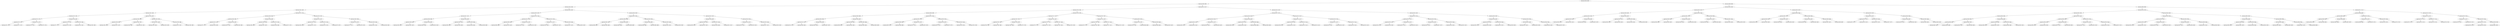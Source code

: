 digraph G{
1471278212 [label="Node{data=[9238, 9238]}"]
1471278212 -> 63078258
63078258 [label="Node{data=[5066, 5066]}"]
63078258 -> 1555994033
1555994033 [label="Node{data=[2384, 2384]}"]
1555994033 -> 42968385
42968385 [label="Node{data=[1600, 1600]}"]
42968385 -> 1518517336
1518517336 [label="Node{data=[1584, 1584]}"]
1518517336 -> 1252749717
1252749717 [label="Node{data=[1576, 1576]}"]
1252749717 -> 1645241964
1645241964 [label="Node{data=[1572, 1572]}"]
1645241964 -> 499802818
499802818 [label="Node{data=[1570, 1570]}"]
499802818 -> 1382382943
1382382943 [label="Node{data=[1547, 1547]}"]
499802818 -> 1137940831
1137940831 [label="Node{data=[1571, 1571]}"]
1645241964 -> 571585615
571585615 [label="Node{data=[1574, 1574]}"]
571585615 -> 1820528317
1820528317 [label="Node{data=[1573, 1573]}"]
571585615 -> 368384503
368384503 [label="Node{data=[1575, 1575]}"]
1252749717 -> 1244881783
1244881783 [label="Node{data=[1580, 1580]}"]
1244881783 -> 1705969074
1705969074 [label="Node{data=[1578, 1578]}"]
1705969074 -> 296552796
296552796 [label="Node{data=[1577, 1577]}"]
1705969074 -> 740986943
740986943 [label="Node{data=[1579, 1579]}"]
1244881783 -> 2102621718
2102621718 [label="Node{data=[1582, 1582]}"]
2102621718 -> 1615625883
1615625883 [label="Node{data=[1581, 1581]}"]
2102621718 -> 433224743
433224743 [label="Node{data=[1583, 1583]}"]
1518517336 -> 1635892298
1635892298 [label="Node{data=[1592, 1592]}"]
1635892298 -> 117736874
117736874 [label="Node{data=[1588, 1588]}"]
117736874 -> 79661943
79661943 [label="Node{data=[1586, 1586]}"]
79661943 -> 235334787
235334787 [label="Node{data=[1585, 1585]}"]
79661943 -> 1653170917
1653170917 [label="Node{data=[1587, 1587]}"]
117736874 -> 1090749131
1090749131 [label="Node{data=[1590, 1590]}"]
1090749131 -> 966745519
966745519 [label="Node{data=[1589, 1589]}"]
1090749131 -> 12897515
12897515 [label="Node{data=[1591, 1591]}"]
1635892298 -> 703797340
703797340 [label="Node{data=[1596, 1596]}"]
703797340 -> 1958462067
1958462067 [label="Node{data=[1594, 1594]}"]
1958462067 -> 923437934
923437934 [label="Node{data=[1593, 1593]}"]
1958462067 -> 294632176
294632176 [label="Node{data=[1595, 1595]}"]
703797340 -> 546271589
546271589 [label="Node{data=[1598, 1598]}"]
546271589 -> 168658781
168658781 [label="Node{data=[1597, 1597]}"]
546271589 -> 1765747849
1765747849 [label="Node{data=[1599, 1599]}"]
42968385 -> 84624228
84624228 [label="Node{data=[1972, 1972]}"]
84624228 -> 1582571257
1582571257 [label="Node{data=[1964, 1964]}"]
1582571257 -> 939871489
939871489 [label="Node{data=[1960, 1960]}"]
939871489 -> 684619244
684619244 [label="Node{data=[1914, 1914]}"]
684619244 -> 2004947954
2004947954 [label="Node{data=[1877, 1877]}"]
684619244 -> 165443629
165443629 [label="Node{data=[1959, 1959]}"]
939871489 -> 463688018
463688018 [label="Node{data=[1962, 1962]}"]
463688018 -> 1075390175
1075390175 [label="Node{data=[1961, 1961]}"]
463688018 -> 1073259437
1073259437 [label="Node{data=[1963, 1963]}"]
1582571257 -> 1427089775
1427089775 [label="Node{data=[1968, 1968]}"]
1427089775 -> 1411865437
1411865437 [label="Node{data=[1966, 1966]}"]
1411865437 -> 1560391896
1560391896 [label="Node{data=[1965, 1965]}"]
1411865437 -> 656311582
656311582 [label="Node{data=[1967, 1967]}"]
1427089775 -> 267523139
267523139 [label="Node{data=[1970, 1970]}"]
267523139 -> 1642154835
1642154835 [label="Node{data=[1969, 1969]}"]
267523139 -> 834056391
834056391 [label="Node{data=[1971, 1971]}"]
84624228 -> 1649665434
1649665434 [label="Node{data=[2376, 2376]}"]
1649665434 -> 2099033503
2099033503 [label="Node{data=[2372, 2372]}"]
2099033503 -> 382522044
382522044 [label="Node{data=[2341, 2341]}"]
382522044 -> 318269482
318269482 [label="Node{data=[2258, 2258]}"]
382522044 -> 1870274778
1870274778 [label="Node{data=[2371, 2371]}"]
2099033503 -> 2001912039
2001912039 [label="Node{data=[2374, 2374]}"]
2001912039 -> 125543811
125543811 [label="Node{data=[2373, 2373]}"]
2001912039 -> 1444095102
1444095102 [label="Node{data=[2375, 2375]}"]
1649665434 -> 1750184598
1750184598 [label="Node{data=[2380, 2380]}"]
1750184598 -> 166003331
166003331 [label="Node{data=[2378, 2378]}"]
166003331 -> 1399384449
1399384449 [label="Node{data=[2377, 2377]}"]
166003331 -> 471275334
471275334 [label="Node{data=[2379, 2379]}"]
1750184598 -> 2042086224
2042086224 [label="Node{data=[2382, 2382]}"]
2042086224 -> 1483159551
1483159551 [label="Node{data=[2381, 2381]}"]
2042086224 -> 1289218451
1289218451 [label="Node{data=[2383, 2383]}"]
1555994033 -> 1751018088
1751018088 [label="Node{data=[4924, 4924]}"]
1751018088 -> 800360816
800360816 [label="Node{data=[3097, 3097]}"]
800360816 -> 1317903286
1317903286 [label="Node{data=[3017, 3017]}"]
1317903286 -> 1038444677
1038444677 [label="Node{data=[2388, 2388]}"]
1038444677 -> 645089403
645089403 [label="Node{data=[2386, 2386]}"]
645089403 -> 755477196
755477196 [label="Node{data=[2385, 2385]}"]
645089403 -> 267769073
267769073 [label="Node{data=[2387, 2387]}"]
1038444677 -> 423765194
423765194 [label="Node{data=[2883, 2883]}"]
423765194 -> 625907465
625907465 [label="Node{data=[2863, 2863]}"]
423765194 -> 890181798
890181798 [label="Node{data=[2910, 2910]}"]
1317903286 -> 343670954
343670954 [label="Node{data=[3093, 3093]}"]
343670954 -> 479199899
479199899 [label="Node{data=[3091, 3091]}"]
479199899 -> 1303849183
1303849183 [label="Node{data=[3090, 3090]}"]
479199899 -> 11588583
11588583 [label="Node{data=[3092, 3092]}"]
343670954 -> 1958607371
1958607371 [label="Node{data=[3095, 3095]}"]
1958607371 -> 1755687645
1755687645 [label="Node{data=[3094, 3094]}"]
1958607371 -> 471897798
471897798 [label="Node{data=[3096, 3096]}"]
800360816 -> 445202766
445202766 [label="Node{data=[3105, 3105]}"]
445202766 -> 25136566
25136566 [label="Node{data=[3101, 3101]}"]
25136566 -> 1145646086
1145646086 [label="Node{data=[3099, 3099]}"]
1145646086 -> 1548162287
1548162287 [label="Node{data=[3098, 3098]}"]
1145646086 -> 211074328
211074328 [label="Node{data=[3100, 3100]}"]
25136566 -> 1912308481
1912308481 [label="Node{data=[3103, 3103]}"]
1912308481 -> 2095032356
2095032356 [label="Node{data=[3102, 3102]}"]
1912308481 -> 417020732
417020732 [label="Node{data=[3104, 3104]}"]
445202766 -> 831404354
831404354 [label="Node{data=[4135, 4135]}"]
831404354 -> 473978873
473978873 [label="Node{data=[3211, 3211]}"]
473978873 -> 501170909
501170909 [label="Node{data=[3139, 3139]}"]
473978873 -> 1545377921
1545377921 [label="Node{data=[3327, 3327]}"]
831404354 -> 471395945
471395945 [label="Node{data=[4204, 4204]}"]
471395945 -> 49913228
49913228 [label="Node{data=[4167, 4167]}"]
471395945 -> 1708650148
1708650148 [label="Node{data=[4913, 4913]}"]
1751018088 -> 1563929103
1563929103 [label="Node{data=[5004, 5004]}"]
1563929103 -> 101149798
101149798 [label="Node{data=[4967, 4967]}"]
101149798 -> 1214022871
1214022871 [label="Node{data=[4963, 4963]}"]
1214022871 -> 304406966
304406966 [label="Node{data=[4961, 4961]}"]
304406966 -> 1923302959
1923302959 [label="Node{data=[4960, 4960]}"]
304406966 -> 1341812801
1341812801 [label="Node{data=[4962, 4962]}"]
1214022871 -> 1663844181
1663844181 [label="Node{data=[4965, 4965]}"]
1663844181 -> 1454398423
1454398423 [label="Node{data=[4964, 4964]}"]
1663844181 -> 1045101840
1045101840 [label="Node{data=[4966, 4966]}"]
101149798 -> 581892832
581892832 [label="Node{data=[5000, 5000]}"]
581892832 -> 553299831
553299831 [label="Node{data=[4998, 4998]}"]
553299831 -> 1950361180
1950361180 [label="Node{data=[4968, 4968]}"]
553299831 -> 495708089
495708089 [label="Node{data=[4999, 4999]}"]
581892832 -> 1210545938
1210545938 [label="Node{data=[5002, 5002]}"]
1210545938 -> 1028909174
1028909174 [label="Node{data=[5001, 5001]}"]
1210545938 -> 1221872454
1221872454 [label="Node{data=[5003, 5003]}"]
1563929103 -> 178314186
178314186 [label="Node{data=[5012, 5012]}"]
178314186 -> 2035069547
2035069547 [label="Node{data=[5008, 5008]}"]
2035069547 -> 1535042924
1535042924 [label="Node{data=[5006, 5006]}"]
1535042924 -> 823790398
823790398 [label="Node{data=[5005, 5005]}"]
1535042924 -> 1038678108
1038678108 [label="Node{data=[5007, 5007]}"]
2035069547 -> 564910688
564910688 [label="Node{data=[5010, 5010]}"]
564910688 -> 231870140
231870140 [label="Node{data=[5009, 5009]}"]
564910688 -> 1819326403
1819326403 [label="Node{data=[5011, 5011]}"]
178314186 -> 379623433
379623433 [label="Node{data=[5016, 5016]}"]
379623433 -> 1772566631
1772566631 [label="Node{data=[5014, 5014]}"]
1772566631 -> 1956477953
1956477953 [label="Node{data=[5013, 5013]}"]
1772566631 -> 490341374
490341374 [label="Node{data=[5015, 5015]}"]
379623433 -> 256417920
256417920 [label="Node{data=[5018, 5018]}"]
256417920 -> 1602016526
1602016526 [label="Node{data=[5017, 5017]}"]
256417920 -> 1075758996
1075758996 [label="Node{data=[5019, 5019]}"]
63078258 -> 225839514
225839514 [label="Node{data=[8411, 8411]}"]
225839514 -> 1206973460
1206973460 [label="Node{data=[7363, 7363]}"]
1206973460 -> 2115865921
2115865921 [label="Node{data=[5666, 5666]}"]
2115865921 -> 1208600433
1208600433 [label="Node{data=[5658, 5658]}"]
1208600433 -> 1963863347
1963863347 [label="Node{data=[5654, 5654]}"]
1963863347 -> 899557330
899557330 [label="Node{data=[5132, 5132]}"]
899557330 -> 662422437
662422437 [label="Node{data=[5114, 5114]}"]
899557330 -> 558873204
558873204 [label="Node{data=[5493, 5493]}"]
1963863347 -> 623668443
623668443 [label="Node{data=[5656, 5656]}"]
623668443 -> 1640529691
1640529691 [label="Node{data=[5655, 5655]}"]
623668443 -> 408419948
408419948 [label="Node{data=[5657, 5657]}"]
1208600433 -> 1150774024
1150774024 [label="Node{data=[5662, 5662]}"]
1150774024 -> 43748853
43748853 [label="Node{data=[5660, 5660]}"]
43748853 -> 545851930
545851930 [label="Node{data=[5659, 5659]}"]
43748853 -> 118105337
118105337 [label="Node{data=[5661, 5661]}"]
1150774024 -> 2025508923
2025508923 [label="Node{data=[5664, 5664]}"]
2025508923 -> 638590716
638590716 [label="Node{data=[5663, 5663]}"]
2025508923 -> 1310788094
1310788094 [label="Node{data=[5665, 5665]}"]
2115865921 -> 416989487
416989487 [label="Node{data=[5674, 5674]}"]
416989487 -> 919593223
919593223 [label="Node{data=[5670, 5670]}"]
919593223 -> 269414108
269414108 [label="Node{data=[5668, 5668]}"]
269414108 -> 1445358554
1445358554 [label="Node{data=[5667, 5667]}"]
269414108 -> 414915464
414915464 [label="Node{data=[5669, 5669]}"]
919593223 -> 1370822209
1370822209 [label="Node{data=[5672, 5672]}"]
1370822209 -> 908749477
908749477 [label="Node{data=[5671, 5671]}"]
1370822209 -> 1404550913
1404550913 [label="Node{data=[5673, 5673]}"]
416989487 -> 328239524
328239524 [label="Node{data=[5678, 5678]}"]
328239524 -> 1785631369
1785631369 [label="Node{data=[5676, 5676]}"]
1785631369 -> 267694627
267694627 [label="Node{data=[5675, 5675]}"]
1785631369 -> 1632979819
1632979819 [label="Node{data=[5677, 5677]}"]
328239524 -> 1981752140
1981752140 [label="Node{data=[6418, 6418]}"]
1981752140 -> 1752894940
1752894940 [label="Node{data=[5679, 5679]}"]
1981752140 -> 1119149914
1119149914 [label="Node{data=[7362, 7362]}"]
1206973460 -> 166840948
166840948 [label="Node{data=[7406, 7406]}"]
166840948 -> 108760389
108760389 [label="Node{data=[7371, 7371]}"]
108760389 -> 912156091
912156091 [label="Node{data=[7367, 7367]}"]
912156091 -> 1391735333
1391735333 [label="Node{data=[7365, 7365]}"]
1391735333 -> 1439821925
1439821925 [label="Node{data=[7364, 7364]}"]
1391735333 -> 261774911
261774911 [label="Node{data=[7366, 7366]}"]
912156091 -> 1252819402
1252819402 [label="Node{data=[7369, 7369]}"]
1252819402 -> 960161696
960161696 [label="Node{data=[7368, 7368]}"]
1252819402 -> 1664248378
1664248378 [label="Node{data=[7370, 7370]}"]
108760389 -> 1040493509
1040493509 [label="Node{data=[7402, 7402]}"]
1040493509 -> 269016862
269016862 [label="Node{data=[7373, 7373]}"]
269016862 -> 2128686424
2128686424 [label="Node{data=[7372, 7372]}"]
269016862 -> 242416388
242416388 [label="Node{data=[7374, 7374]}"]
1040493509 -> 355677068
355677068 [label="Node{data=[7404, 7404]}"]
355677068 -> 1125514779
1125514779 [label="Node{data=[7403, 7403]}"]
355677068 -> 887722188
887722188 [label="Node{data=[7405, 7405]}"]
166840948 -> 760932238
760932238 [label="Node{data=[7637, 7637]}"]
760932238 -> 569974522
569974522 [label="Node{data=[7410, 7410]}"]
569974522 -> 1307630072
1307630072 [label="Node{data=[7408, 7408]}"]
1307630072 -> 904355706
904355706 [label="Node{data=[7407, 7407]}"]
1307630072 -> 1333508319
1333508319 [label="Node{data=[7409, 7409]}"]
569974522 -> 647786756
647786756 [label="Node{data=[7412, 7412]}"]
647786756 -> 1843938102
1843938102 [label="Node{data=[7411, 7411]}"]
647786756 -> 1652280702
1652280702 [label="Node{data=[7413, 7413]}"]
760932238 -> 1884568750
1884568750 [label="Node{data=[8407, 8407]}"]
1884568750 -> 889546737
889546737 [label="Node{data=[7667, 7667]}"]
889546737 -> 442200980
442200980 [label="Node{data=[7650, 7650]}"]
889546737 -> 653745564
653745564 [label="Node{data=[8388, 8388]}"]
1884568750 -> 1998042272
1998042272 [label="Node{data=[8409, 8409]}"]
1998042272 -> 1773371228
1773371228 [label="Node{data=[8408, 8408]}"]
1998042272 -> 682976813
682976813 [label="Node{data=[8410, 8410]}"]
225839514 -> 884135194
884135194 [label="Node{data=[9123, 9123]}"]
884135194 -> 2118829464
2118829464 [label="Node{data=[9107, 9107]}"]
2118829464 -> 217123986
217123986 [label="Node{data=[8419, 8419]}"]
217123986 -> 259426095
259426095 [label="Node{data=[8415, 8415]}"]
259426095 -> 760125918
760125918 [label="Node{data=[8413, 8413]}"]
760125918 -> 92340202
92340202 [label="Node{data=[8412, 8412]}"]
760125918 -> 26338900
26338900 [label="Node{data=[8414, 8414]}"]
259426095 -> 979719862
979719862 [label="Node{data=[8417, 8417]}"]
979719862 -> 1673308237
1673308237 [label="Node{data=[8416, 8416]}"]
979719862 -> 1631675519
1631675519 [label="Node{data=[8418, 8418]}"]
217123986 -> 1869385029
1869385029 [label="Node{data=[8436, 8436]}"]
1869385029 -> 2133632760
2133632760 [label="Node{data=[8421, 8421]}"]
2133632760 -> 2043975568
2043975568 [label="Node{data=[8420, 8420]}"]
2133632760 -> 333211209
333211209 [label="Node{data=[8422, 8422]}"]
1869385029 -> 408012754
408012754 [label="Node{data=[8838, 8838]}"]
408012754 -> 38840646
38840646 [label="Node{data=[8809, 8809]}"]
408012754 -> 1608894091
1608894091 [label="Node{data=[9046, 9046]}"]
2118829464 -> 804982032
804982032 [label="Node{data=[9115, 9115]}"]
804982032 -> 964829290
964829290 [label="Node{data=[9111, 9111]}"]
964829290 -> 1050653829
1050653829 [label="Node{data=[9109, 9109]}"]
1050653829 -> 1329589315
1329589315 [label="Node{data=[9108, 9108]}"]
1050653829 -> 953936697
953936697 [label="Node{data=[9110, 9110]}"]
964829290 -> 284298552
284298552 [label="Node{data=[9113, 9113]}"]
284298552 -> 1401595967
1401595967 [label="Node{data=[9112, 9112]}"]
284298552 -> 1676086265
1676086265 [label="Node{data=[9114, 9114]}"]
804982032 -> 67282591
67282591 [label="Node{data=[9119, 9119]}"]
67282591 -> 68808938
68808938 [label="Node{data=[9117, 9117]}"]
68808938 -> 47479558
47479558 [label="Node{data=[9116, 9116]}"]
68808938 -> 1496780902
1496780902 [label="Node{data=[9118, 9118]}"]
67282591 -> 1209033601
1209033601 [label="Node{data=[9121, 9121]}"]
1209033601 -> 63259849
63259849 [label="Node{data=[9120, 9120]}"]
1209033601 -> 585634812
585634812 [label="Node{data=[9122, 9122]}"]
884135194 -> 1128109031
1128109031 [label="Node{data=[9222, 9222]}"]
1128109031 -> 142273642
142273642 [label="Node{data=[9214, 9214]}"]
142273642 -> 556798624
556798624 [label="Node{data=[9127, 9127]}"]
556798624 -> 1134924425
1134924425 [label="Node{data=[9125, 9125]}"]
1134924425 -> 1814594481
1814594481 [label="Node{data=[9124, 9124]}"]
1134924425 -> 862862306
862862306 [label="Node{data=[9126, 9126]}"]
556798624 -> 308976189
308976189 [label="Node{data=[9212, 9212]}"]
308976189 -> 2108977955
2108977955 [label="Node{data=[9211, 9211]}"]
308976189 -> 1428771375
1428771375 [label="Node{data=[9213, 9213]}"]
142273642 -> 391823939
391823939 [label="Node{data=[9218, 9218]}"]
391823939 -> 1369905639
1369905639 [label="Node{data=[9216, 9216]}"]
1369905639 -> 265569691
265569691 [label="Node{data=[9215, 9215]}"]
1369905639 -> 276022884
276022884 [label="Node{data=[9217, 9217]}"]
391823939 -> 1366968051
1366968051 [label="Node{data=[9220, 9220]}"]
1366968051 -> 955979034
955979034 [label="Node{data=[9219, 9219]}"]
1366968051 -> 355366659
355366659 [label="Node{data=[9221, 9221]}"]
1128109031 -> 459330340
459330340 [label="Node{data=[9230, 9230]}"]
459330340 -> 405685093
405685093 [label="Node{data=[9226, 9226]}"]
405685093 -> 2023610047
2023610047 [label="Node{data=[9224, 9224]}"]
2023610047 -> 510472384
510472384 [label="Node{data=[9223, 9223]}"]
2023610047 -> 59320794
59320794 [label="Node{data=[9225, 9225]}"]
405685093 -> 1775658917
1775658917 [label="Node{data=[9228, 9228]}"]
1775658917 -> 2145942542
2145942542 [label="Node{data=[9227, 9227]}"]
1775658917 -> 150255619
150255619 [label="Node{data=[9229, 9229]}"]
459330340 -> 1123649342
1123649342 [label="Node{data=[9234, 9234]}"]
1123649342 -> 407387019
407387019 [label="Node{data=[9232, 9232]}"]
407387019 -> 620506240
620506240 [label="Node{data=[9231, 9231]}"]
407387019 -> 157662396
157662396 [label="Node{data=[9233, 9233]}"]
1123649342 -> 128654041
128654041 [label="Node{data=[9236, 9236]}"]
128654041 -> 1592196548
1592196548 [label="Node{data=[9235, 9235]}"]
128654041 -> 465257140
465257140 [label="Node{data=[9237, 9237]}"]
1471278212 -> 1067420963
1067420963 [label="Node{data=[9486, 9486]}"]
1067420963 -> 1614620123
1614620123 [label="Node{data=[9353, 9353]}"]
1614620123 -> 157084869
157084869 [label="Node{data=[9337, 9337]}"]
157084869 -> 1219735992
1219735992 [label="Node{data=[9329, 9329]}"]
1219735992 -> 193383192
193383192 [label="Node{data=[9242, 9242]}"]
193383192 -> 43787342
43787342 [label="Node{data=[9240, 9240]}"]
43787342 -> 1825102364
1825102364 [label="Node{data=[9239, 9239]}"]
43787342 -> 967022668
967022668 [label="Node{data=[9241, 9241]}"]
193383192 -> 71322219
71322219 [label="Node{data=[9289, 9289]}"]
71322219 -> 1729995001
1729995001 [label="Node{data=[9259, 9259]}"]
71322219 -> 1294966332
1294966332 [label="Node{data=[9297, 9297]}"]
1219735992 -> 1751850541
1751850541 [label="Node{data=[9333, 9333]}"]
1751850541 -> 1853751897
1853751897 [label="Node{data=[9331, 9331]}"]
1853751897 -> 1684958471
1684958471 [label="Node{data=[9330, 9330]}"]
1853751897 -> 1426182600
1426182600 [label="Node{data=[9332, 9332]}"]
1751850541 -> 1697330995
1697330995 [label="Node{data=[9335, 9335]}"]
1697330995 -> 2069466373
2069466373 [label="Node{data=[9334, 9334]}"]
1697330995 -> 1825095996
1825095996 [label="Node{data=[9336, 9336]}"]
157084869 -> 924635900
924635900 [label="Node{data=[9345, 9345]}"]
924635900 -> 187885955
187885955 [label="Node{data=[9341, 9341]}"]
187885955 -> 1010068549
1010068549 [label="Node{data=[9339, 9339]}"]
1010068549 -> 383753182
383753182 [label="Node{data=[9338, 9338]}"]
1010068549 -> 1199911115
1199911115 [label="Node{data=[9340, 9340]}"]
187885955 -> 1541912393
1541912393 [label="Node{data=[9343, 9343]}"]
1541912393 -> 1152298548
1152298548 [label="Node{data=[9342, 9342]}"]
1541912393 -> 784714772
784714772 [label="Node{data=[9344, 9344]}"]
924635900 -> 1084793455
1084793455 [label="Node{data=[9349, 9349]}"]
1084793455 -> 647170252
647170252 [label="Node{data=[9347, 9347]}"]
647170252 -> 394124580
394124580 [label="Node{data=[9346, 9346]}"]
647170252 -> 400037555
400037555 [label="Node{data=[9348, 9348]}"]
1084793455 -> 308704765
308704765 [label="Node{data=[9351, 9351]}"]
308704765 -> 739101205
739101205 [label="Node{data=[9350, 9350]}"]
308704765 -> 1432401485
1432401485 [label="Node{data=[9352, 9352]}"]
1614620123 -> 47865820
47865820 [label="Node{data=[9470, 9470]}"]
47865820 -> 590486503
590486503 [label="Node{data=[9462, 9462]}"]
590486503 -> 1638740214
1638740214 [label="Node{data=[9357, 9357]}"]
1638740214 -> 825176144
825176144 [label="Node{data=[9355, 9355]}"]
825176144 -> 1633398038
1633398038 [label="Node{data=[9354, 9354]}"]
825176144 -> 1384476665
1384476665 [label="Node{data=[9356, 9356]}"]
1638740214 -> 1520947167
1520947167 [label="Node{data=[9397, 9397]}"]
1520947167 -> 306370923
306370923 [label="Node{data=[9358, 9358]}"]
1520947167 -> 785249576
785249576 [label="Node{data=[9433, 9433]}"]
590486503 -> 1464778159
1464778159 [label="Node{data=[9466, 9466]}"]
1464778159 -> 871582126
871582126 [label="Node{data=[9464, 9464]}"]
871582126 -> 931026746
931026746 [label="Node{data=[9463, 9463]}"]
871582126 -> 1994100808
1994100808 [label="Node{data=[9465, 9465]}"]
1464778159 -> 1423636729
1423636729 [label="Node{data=[9468, 9468]}"]
1423636729 -> 2102224373
2102224373 [label="Node{data=[9467, 9467]}"]
1423636729 -> 953105121
953105121 [label="Node{data=[9469, 9469]}"]
47865820 -> 305964128
305964128 [label="Node{data=[9478, 9478]}"]
305964128 -> 287476718
287476718 [label="Node{data=[9474, 9474]}"]
287476718 -> 131475186
131475186 [label="Node{data=[9472, 9472]}"]
131475186 -> 1175395547
1175395547 [label="Node{data=[9471, 9471]}"]
131475186 -> 837267422
837267422 [label="Node{data=[9473, 9473]}"]
287476718 -> 882851831
882851831 [label="Node{data=[9476, 9476]}"]
882851831 -> 38305312
38305312 [label="Node{data=[9475, 9475]}"]
882851831 -> 1017070454
1017070454 [label="Node{data=[9477, 9477]}"]
305964128 -> 814387812
814387812 [label="Node{data=[9482, 9482]}"]
814387812 -> 2108125957
2108125957 [label="Node{data=[9480, 9480]}"]
2108125957 -> 1021295599
1021295599 [label="Node{data=[9479, 9479]}"]
2108125957 -> 2048777201
2048777201 [label="Node{data=[9481, 9481]}"]
814387812 -> 509636452
509636452 [label="Node{data=[9484, 9484]}"]
509636452 -> 1478039798
1478039798 [label="Node{data=[9483, 9483]}"]
509636452 -> 425246937
425246937 [label="Node{data=[9485, 9485]}"]
1067420963 -> 227426896
227426896 [label="Node{data=[9660, 9660]}"]
227426896 -> 268961738
268961738 [label="Node{data=[9518, 9518]}"]
268961738 -> 13005717
13005717 [label="Node{data=[9502, 9502]}"]
13005717 -> 1606886748
1606886748 [label="Node{data=[9494, 9494]}"]
1606886748 -> 547647542
547647542 [label="Node{data=[9490, 9490]}"]
547647542 -> 1891763647
1891763647 [label="Node{data=[9488, 9488]}"]
1891763647 -> 1135319785
1135319785 [label="Node{data=[9487, 9487]}"]
1891763647 -> 622897669
622897669 [label="Node{data=[9489, 9489]}"]
547647542 -> 646339415
646339415 [label="Node{data=[9492, 9492]}"]
646339415 -> 1183403461
1183403461 [label="Node{data=[9491, 9491]}"]
646339415 -> 1500183343
1500183343 [label="Node{data=[9493, 9493]}"]
1606886748 -> 2042233477
2042233477 [label="Node{data=[9498, 9498]}"]
2042233477 -> 1844617734
1844617734 [label="Node{data=[9496, 9496]}"]
1844617734 -> 1637432600
1637432600 [label="Node{data=[9495, 9495]}"]
1844617734 -> 1864630663
1864630663 [label="Node{data=[9497, 9497]}"]
2042233477 -> 1185122508
1185122508 [label="Node{data=[9500, 9500]}"]
1185122508 -> 1043984524
1043984524 [label="Node{data=[9499, 9499]}"]
1185122508 -> 383810478
383810478 [label="Node{data=[9501, 9501]}"]
13005717 -> 1502050508
1502050508 [label="Node{data=[9510, 9510]}"]
1502050508 -> 54030040
54030040 [label="Node{data=[9506, 9506]}"]
54030040 -> 1920226211
1920226211 [label="Node{data=[9504, 9504]}"]
1920226211 -> 1742498632
1742498632 [label="Node{data=[9503, 9503]}"]
1920226211 -> 92221031
92221031 [label="Node{data=[9505, 9505]}"]
54030040 -> 1165086398
1165086398 [label="Node{data=[9508, 9508]}"]
1165086398 -> 357065976
357065976 [label="Node{data=[9507, 9507]}"]
1165086398 -> 298507058
298507058 [label="Node{data=[9509, 9509]}"]
1502050508 -> 1832571770
1832571770 [label="Node{data=[9514, 9514]}"]
1832571770 -> 653648989
653648989 [label="Node{data=[9512, 9512]}"]
653648989 -> 1884044255
1884044255 [label="Node{data=[9511, 9511]}"]
653648989 -> 932736431
932736431 [label="Node{data=[9513, 9513]}"]
1832571770 -> 209901861
209901861 [label="Node{data=[9516, 9516]}"]
209901861 -> 89916388
89916388 [label="Node{data=[9515, 9515]}"]
209901861 -> 350179923
350179923 [label="Node{data=[9517, 9517]}"]
268961738 -> 1616818290
1616818290 [label="Node{data=[9644, 9644]}"]
1616818290 -> 2047805101
2047805101 [label="Node{data=[9526, 9526]}"]
2047805101 -> 531196203
531196203 [label="Node{data=[9522, 9522]}"]
531196203 -> 1896545607
1896545607 [label="Node{data=[9520, 9520]}"]
1896545607 -> 1682050612
1682050612 [label="Node{data=[9519, 9519]}"]
1896545607 -> 1719289471
1719289471 [label="Node{data=[9521, 9521]}"]
531196203 -> 844008362
844008362 [label="Node{data=[9524, 9524]}"]
844008362 -> 344500321
344500321 [label="Node{data=[9523, 9523]}"]
844008362 -> 1615804266
1615804266 [label="Node{data=[9525, 9525]}"]
2047805101 -> 1412619426
1412619426 [label="Node{data=[9530, 9530]}"]
1412619426 -> 308743765
308743765 [label="Node{data=[9528, 9528]}"]
308743765 -> 1140684760
1140684760 [label="Node{data=[9527, 9527]}"]
308743765 -> 1519451306
1519451306 [label="Node{data=[9529, 9529]}"]
1412619426 -> 403041430
403041430 [label="Node{data=[9609, 9609]}"]
403041430 -> 851074149
851074149 [label="Node{data=[9531, 9531]}"]
403041430 -> 449953373
449953373 [label="Node{data=[9643, 9643]}"]
1616818290 -> 1199141889
1199141889 [label="Node{data=[9652, 9652]}"]
1199141889 -> 1882145060
1882145060 [label="Node{data=[9648, 9648]}"]
1882145060 -> 269902384
269902384 [label="Node{data=[9646, 9646]}"]
269902384 -> 119674169
119674169 [label="Node{data=[9645, 9645]}"]
269902384 -> 192393376
192393376 [label="Node{data=[9647, 9647]}"]
1882145060 -> 22800011
22800011 [label="Node{data=[9650, 9650]}"]
22800011 -> 587142002
587142002 [label="Node{data=[9649, 9649]}"]
22800011 -> 895697353
895697353 [label="Node{data=[9651, 9651]}"]
1199141889 -> 61277557
61277557 [label="Node{data=[9656, 9656]}"]
61277557 -> 1570165812
1570165812 [label="Node{data=[9654, 9654]}"]
1570165812 -> 120076407
120076407 [label="Node{data=[9653, 9653]}"]
1570165812 -> 678054994
678054994 [label="Node{data=[9655, 9655]}"]
61277557 -> 333281415
333281415 [label="Node{data=[9658, 9658]}"]
333281415 -> 2013342140
2013342140 [label="Node{data=[9657, 9657]}"]
333281415 -> 1043090763
1043090763 [label="Node{data=[9659, 9659]}"]
227426896 -> 1155436032
1155436032 [label="Node{data=[9711, 9711]}"]
1155436032 -> 1019207516
1019207516 [label="Node{data=[9668, 9668]}"]
1019207516 -> 1300389310
1300389310 [label="Node{data=[9664, 9664]}"]
1300389310 -> 286787408
286787408 [label="Node{data=[9662, 9662]}"]
286787408 -> 554055165
554055165 [label="Node{data=[9661, 9661]}"]
286787408 -> 1669417918
1669417918 [label="Node{data=[9663, 9663]}"]
1300389310 -> 1018271197
1018271197 [label="Node{data=[9666, 9666]}"]
1018271197 -> 1841440668
1841440668 [label="Node{data=[9665, 9665]}"]
1018271197 -> 2105232900
2105232900 [label="Node{data=[9667, 9667]}"]
1019207516 -> 340670126
340670126 [label="Node{data=[9672, 9672]}"]
340670126 -> 610358919
610358919 [label="Node{data=[9670, 9670]}"]
610358919 -> 1482910544
1482910544 [label="Node{data=[9669, 9669]}"]
610358919 -> 2135889206
2135889206 [label="Node{data=[9671, 9671]}"]
340670126 -> 449951543
449951543 [label="Node{data=[9674, 9674]}"]
449951543 -> 875175812
875175812 [label="Node{data=[9673, 9673]}"]
449951543 -> 2010176442
2010176442 [label="Node{data=[9710, 9710]}"]
1155436032 -> 1890686675
1890686675 [label="Node{data=[9719, 9719]}"]
1890686675 -> 1741615101
1741615101 [label="Node{data=[9715, 9715]}"]
1741615101 -> 66853567
66853567 [label="Node{data=[9713, 9713]}"]
66853567 -> 1912609905
1912609905 [label="Node{data=[9712, 9712]}"]
66853567 -> 242945004
242945004 [label="Node{data=[9714, 9714]}"]
1741615101 -> 509258969
509258969 [label="Node{data=[9717, 9717]}"]
509258969 -> 2106614863
2106614863 [label="Node{data=[9716, 9716]}"]
509258969 -> 260115480
260115480 [label="Node{data=[9718, 9718]}"]
1890686675 -> 1509114479
1509114479 [label="Node{data=[9723, 9723]}"]
1509114479 -> 302256620
302256620 [label="Node{data=[9721, 9721]}"]
302256620 -> 1825091071
1825091071 [label="Node{data=[9720, 9720]}"]
302256620 -> 1798217138
1798217138 [label="Node{data=[9722, 9722]}"]
1509114479 -> 671963778
671963778 [label="Node{data=[9753, 9753]}"]
671963778 -> 439657758
439657758 [label="Node{data=[9725, 9725]}"]
439657758 -> 859456754
859456754 [label="Node{data=[9724, 9724]}"]
439657758 -> 744918058
744918058 [label="Node{data=[9726, 9726]}"]
671963778 -> 1862077038
1862077038 [label="Node{data=[9789, 9789]}"]
1862077038 -> 1373527802
1373527802 [label="Node{data=[9901, 9901]}"]
}